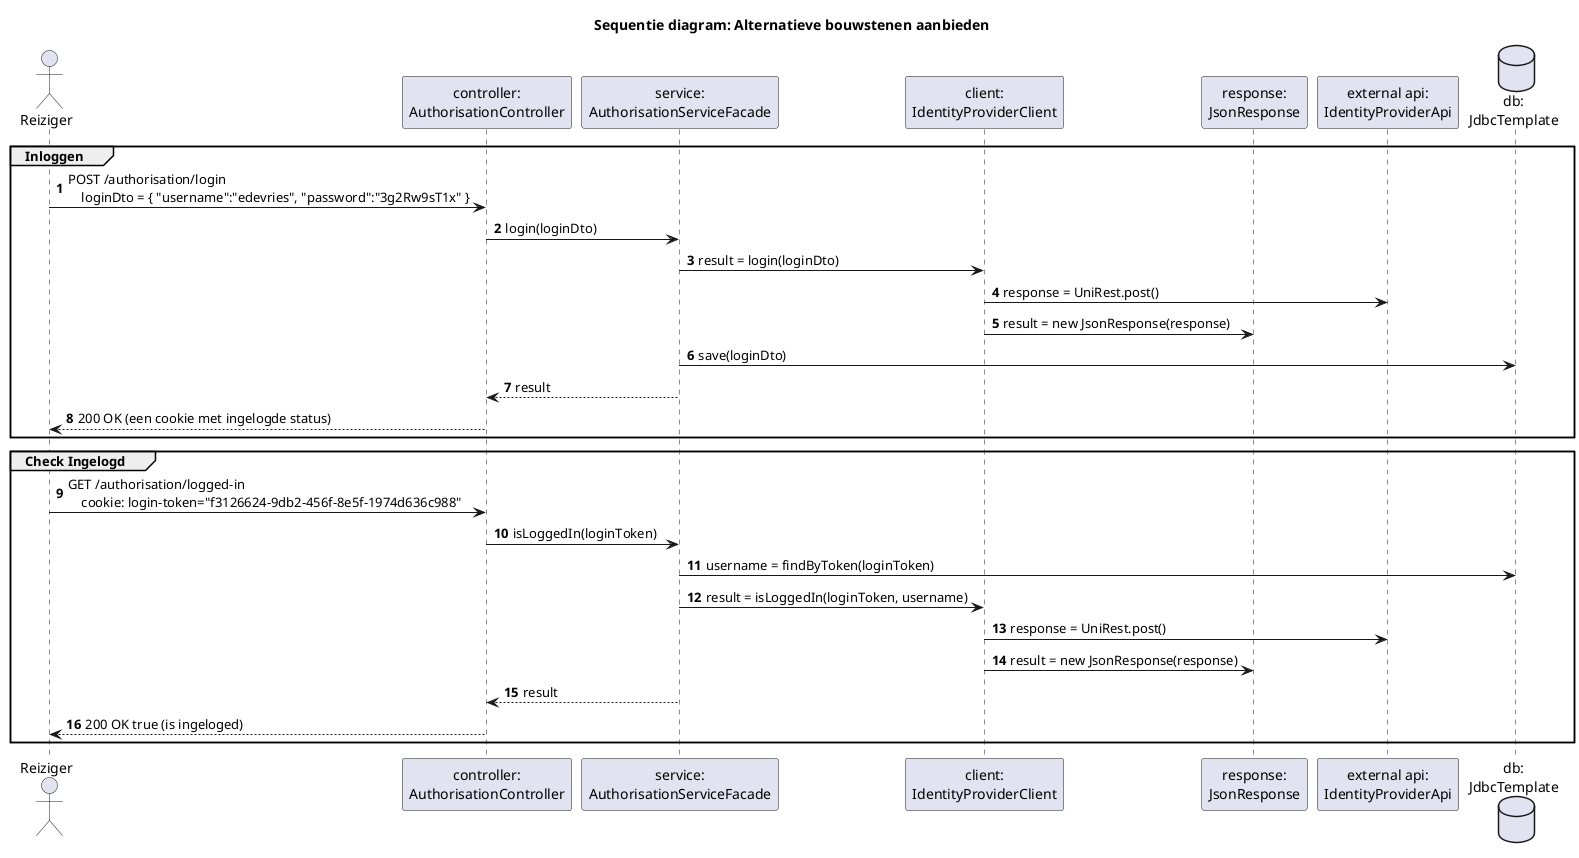 @startuml
title Sequentie diagram: Alternatieve bouwstenen aanbieden

actor Reiziger

autonumber

participant controller as "controller:\nAuthorisationController"
participant service as "service:\nAuthorisationServiceFacade"
participant client as "client:\nIdentityProviderClient"
participant response as "response:\nJsonResponse"
participant api as "external api:\nIdentityProviderApi"
database database as "db:\nJdbcTemplate"

group Inloggen
Reiziger -> controller: POST /authorisation/login \n\
    loginDto = { "username":"edevries", "password":"3g2Rw9sT1x" }

controller -> service: login(loginDto)
service -> client: result = login(loginDto)
client -> api: response = UniRest.post()
client -> response: result = new JsonResponse(response)
service -> database: save(loginDto)
service --> controller: result
controller --> Reiziger: 200 OK (een cookie met ingelogde status)

end

group Check Ingelogd

Reiziger -> controller: GET /authorisation/logged-in \n\
    cookie: login-token="f3126624-9db2-456f-8e5f-1974d636c988"

controller -> service: isLoggedIn(loginToken)
service -> database: username = findByToken(loginToken)
service -> client: result = isLoggedIn(loginToken, username)
client -> api: response = UniRest.post()
client -> response: result = new JsonResponse(response)
service --> controller: result
controller --> Reiziger: 200 OK true (is ingeloged)


end

@enduml